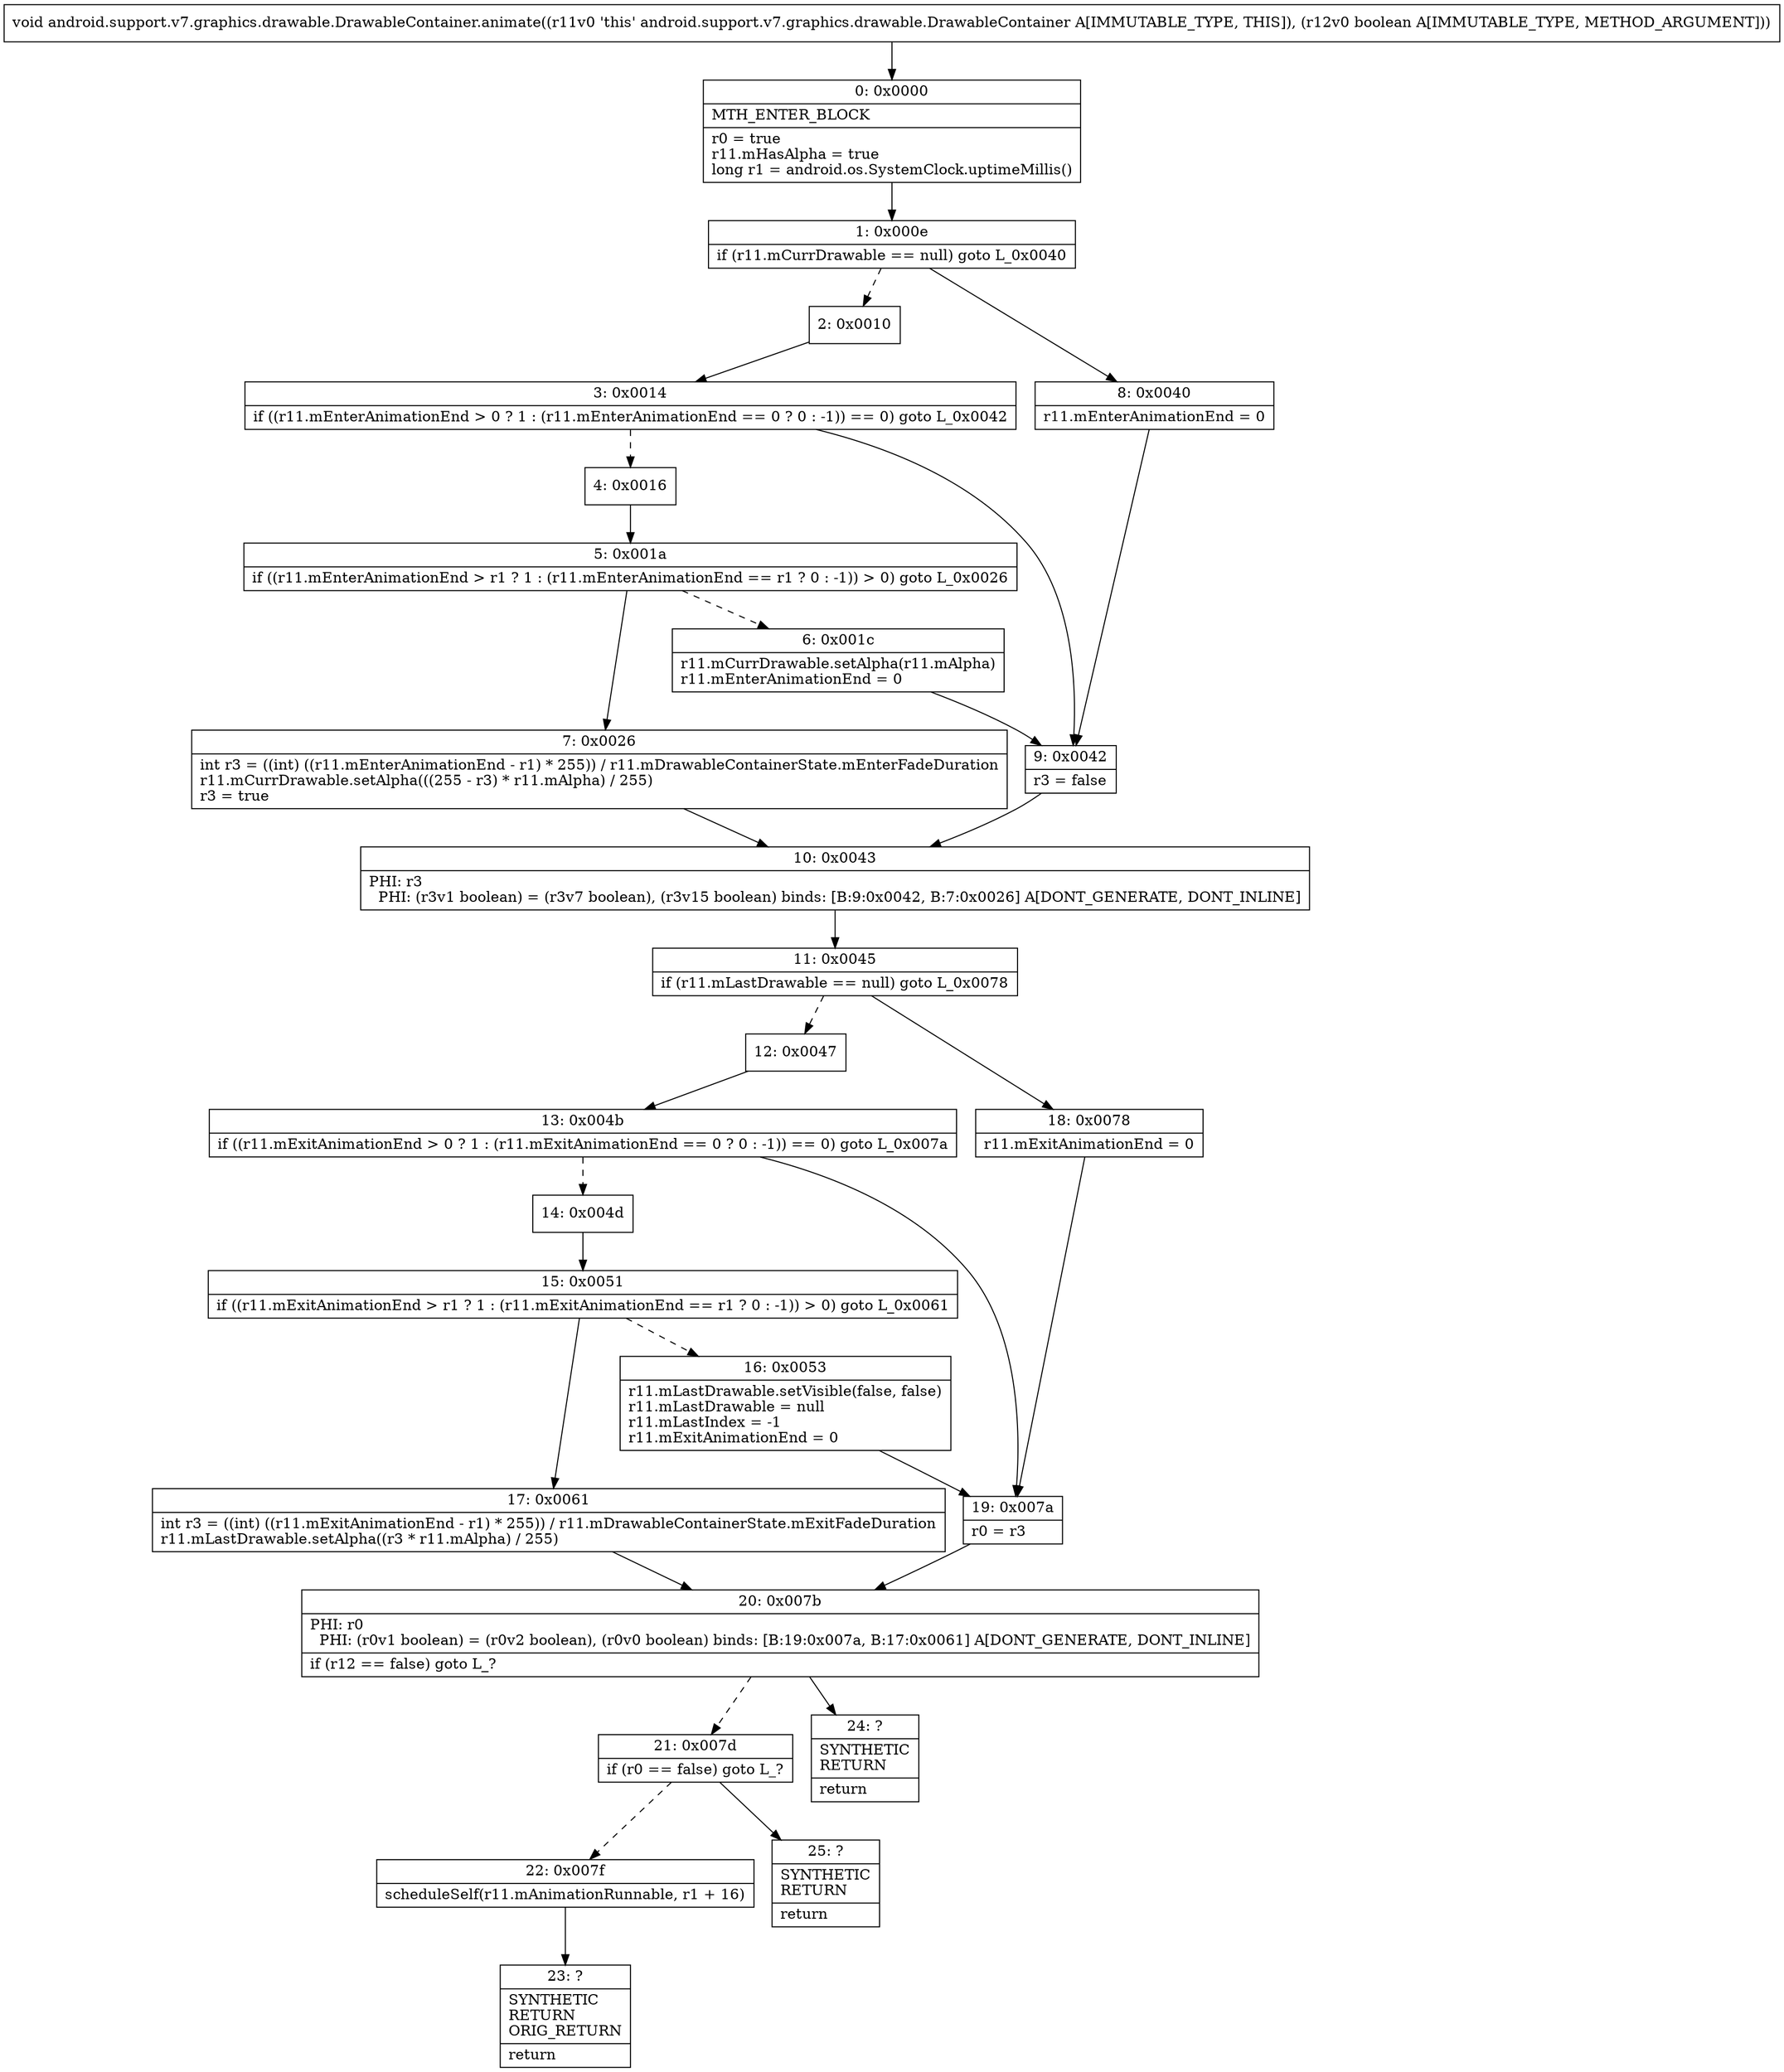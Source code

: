 digraph "CFG forandroid.support.v7.graphics.drawable.DrawableContainer.animate(Z)V" {
Node_0 [shape=record,label="{0\:\ 0x0000|MTH_ENTER_BLOCK\l|r0 = true\lr11.mHasAlpha = true\llong r1 = android.os.SystemClock.uptimeMillis()\l}"];
Node_1 [shape=record,label="{1\:\ 0x000e|if (r11.mCurrDrawable == null) goto L_0x0040\l}"];
Node_2 [shape=record,label="{2\:\ 0x0010}"];
Node_3 [shape=record,label="{3\:\ 0x0014|if ((r11.mEnterAnimationEnd \> 0 ? 1 : (r11.mEnterAnimationEnd == 0 ? 0 : \-1)) == 0) goto L_0x0042\l}"];
Node_4 [shape=record,label="{4\:\ 0x0016}"];
Node_5 [shape=record,label="{5\:\ 0x001a|if ((r11.mEnterAnimationEnd \> r1 ? 1 : (r11.mEnterAnimationEnd == r1 ? 0 : \-1)) \> 0) goto L_0x0026\l}"];
Node_6 [shape=record,label="{6\:\ 0x001c|r11.mCurrDrawable.setAlpha(r11.mAlpha)\lr11.mEnterAnimationEnd = 0\l}"];
Node_7 [shape=record,label="{7\:\ 0x0026|int r3 = ((int) ((r11.mEnterAnimationEnd \- r1) * 255)) \/ r11.mDrawableContainerState.mEnterFadeDuration\lr11.mCurrDrawable.setAlpha(((255 \- r3) * r11.mAlpha) \/ 255)\lr3 = true\l}"];
Node_8 [shape=record,label="{8\:\ 0x0040|r11.mEnterAnimationEnd = 0\l}"];
Node_9 [shape=record,label="{9\:\ 0x0042|r3 = false\l}"];
Node_10 [shape=record,label="{10\:\ 0x0043|PHI: r3 \l  PHI: (r3v1 boolean) = (r3v7 boolean), (r3v15 boolean) binds: [B:9:0x0042, B:7:0x0026] A[DONT_GENERATE, DONT_INLINE]\l}"];
Node_11 [shape=record,label="{11\:\ 0x0045|if (r11.mLastDrawable == null) goto L_0x0078\l}"];
Node_12 [shape=record,label="{12\:\ 0x0047}"];
Node_13 [shape=record,label="{13\:\ 0x004b|if ((r11.mExitAnimationEnd \> 0 ? 1 : (r11.mExitAnimationEnd == 0 ? 0 : \-1)) == 0) goto L_0x007a\l}"];
Node_14 [shape=record,label="{14\:\ 0x004d}"];
Node_15 [shape=record,label="{15\:\ 0x0051|if ((r11.mExitAnimationEnd \> r1 ? 1 : (r11.mExitAnimationEnd == r1 ? 0 : \-1)) \> 0) goto L_0x0061\l}"];
Node_16 [shape=record,label="{16\:\ 0x0053|r11.mLastDrawable.setVisible(false, false)\lr11.mLastDrawable = null\lr11.mLastIndex = \-1\lr11.mExitAnimationEnd = 0\l}"];
Node_17 [shape=record,label="{17\:\ 0x0061|int r3 = ((int) ((r11.mExitAnimationEnd \- r1) * 255)) \/ r11.mDrawableContainerState.mExitFadeDuration\lr11.mLastDrawable.setAlpha((r3 * r11.mAlpha) \/ 255)\l}"];
Node_18 [shape=record,label="{18\:\ 0x0078|r11.mExitAnimationEnd = 0\l}"];
Node_19 [shape=record,label="{19\:\ 0x007a|r0 = r3\l}"];
Node_20 [shape=record,label="{20\:\ 0x007b|PHI: r0 \l  PHI: (r0v1 boolean) = (r0v2 boolean), (r0v0 boolean) binds: [B:19:0x007a, B:17:0x0061] A[DONT_GENERATE, DONT_INLINE]\l|if (r12 == false) goto L_?\l}"];
Node_21 [shape=record,label="{21\:\ 0x007d|if (r0 == false) goto L_?\l}"];
Node_22 [shape=record,label="{22\:\ 0x007f|scheduleSelf(r11.mAnimationRunnable, r1 + 16)\l}"];
Node_23 [shape=record,label="{23\:\ ?|SYNTHETIC\lRETURN\lORIG_RETURN\l|return\l}"];
Node_24 [shape=record,label="{24\:\ ?|SYNTHETIC\lRETURN\l|return\l}"];
Node_25 [shape=record,label="{25\:\ ?|SYNTHETIC\lRETURN\l|return\l}"];
MethodNode[shape=record,label="{void android.support.v7.graphics.drawable.DrawableContainer.animate((r11v0 'this' android.support.v7.graphics.drawable.DrawableContainer A[IMMUTABLE_TYPE, THIS]), (r12v0 boolean A[IMMUTABLE_TYPE, METHOD_ARGUMENT])) }"];
MethodNode -> Node_0;
Node_0 -> Node_1;
Node_1 -> Node_2[style=dashed];
Node_1 -> Node_8;
Node_2 -> Node_3;
Node_3 -> Node_4[style=dashed];
Node_3 -> Node_9;
Node_4 -> Node_5;
Node_5 -> Node_6[style=dashed];
Node_5 -> Node_7;
Node_6 -> Node_9;
Node_7 -> Node_10;
Node_8 -> Node_9;
Node_9 -> Node_10;
Node_10 -> Node_11;
Node_11 -> Node_12[style=dashed];
Node_11 -> Node_18;
Node_12 -> Node_13;
Node_13 -> Node_14[style=dashed];
Node_13 -> Node_19;
Node_14 -> Node_15;
Node_15 -> Node_16[style=dashed];
Node_15 -> Node_17;
Node_16 -> Node_19;
Node_17 -> Node_20;
Node_18 -> Node_19;
Node_19 -> Node_20;
Node_20 -> Node_21[style=dashed];
Node_20 -> Node_24;
Node_21 -> Node_22[style=dashed];
Node_21 -> Node_25;
Node_22 -> Node_23;
}

